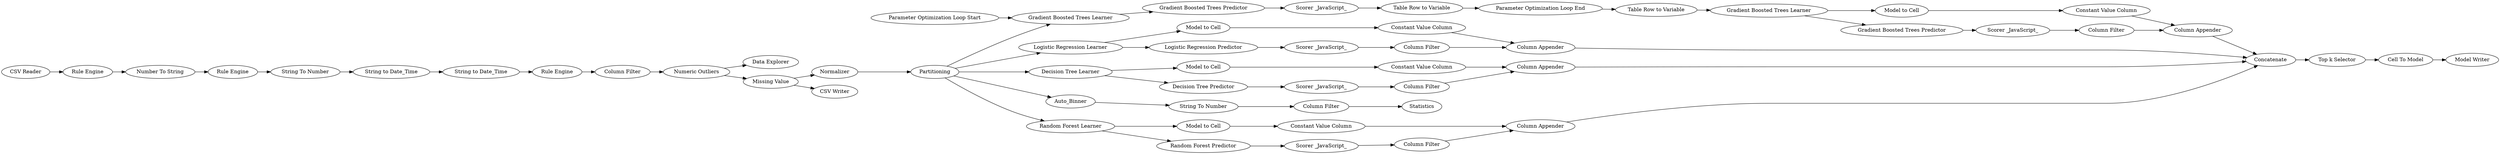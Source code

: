 digraph {
	"1814933880423241687_796" [label="Rule Engine"]
	"-4748998897978879015_783" [label="Table Row to Variable"]
	"-1625766024276506753_708" [label="Scorer _JavaScript_"]
	"-7245223362480931057_705" [label="Column Filter"]
	"-1625766024276506753_718" [label="Model to Cell"]
	"5540397350889089221_762" [label="CSV Reader"]
	"7895403584113883559_771" [label="Model to Cell"]
	"-4748998897978879015_729" [label="Constant Value Column"]
	"-7245223362480931057_760" [label="Column Appender"]
	"-7245223362480931057_759" [label="Model to Cell"]
	"7895403584113883559_772" [label="Column Appender"]
	"-7245223362480931057_758" [label="Scorer _JavaScript_"]
	"1814933880423241687_794" [label="String to Date_Time"]
	"-4412834269092936447_41" [label=Normalizer]
	"6162980899968471948_809" [label="Data Explorer"]
	"-1625766024276506753_713" [label="Logistic Regression Predictor"]
	"-9014715675210869843_770" [label="Top k Selector"]
	"1814933880423241687_795" [label="String to Date_Time"]
	"-4748998897978879015_774" [label="Gradient Boosted Trees Predictor"]
	"-4748998897978879015_784" [label="Table Row to Variable"]
	"1814933880423241687_764" [label="Number To String"]
	"7895403584113883559_773" [label="Scorer _JavaScript_"]
	"-4412834269092936447_40" [label=Partitioning]
	"1814933880423241687_800" [label="Rule Engine"]
	"-1625766024276506753_712" [label="Logistic Regression Learner"]
	"7895403584113883559_766" [label="Random Forest Predictor"]
	"1814933880423241687_761" [label="Column Filter"]
	"-9014715675210869843_768" [label=Concatenate]
	"1814933880423241687_4" [label="Rule Engine"]
	"-4748998897978879015_745" [label="Parameter Optimization Loop End"]
	"6162980899968471948_817" [label="CSV Writer"]
	"-4748998897978879015_727" [label="Model to Cell"]
	"-4748998897978879015_728" [label="Column Filter"]
	"3086491765516558662_34" [label=Statistics]
	"6162980899968471948_37" [label="Missing Value"]
	"-9014715675210869843_758" [label="Cell To Model"]
	"-7245223362480931057_757" [label="Decision Tree Predictor"]
	"-7245223362480931057_756" [label="Decision Tree Learner"]
	"-1625766024276506753_715" [label="Constant Value Column"]
	"-7245223362480931057_706" [label="Constant Value Column"]
	"1814933880423241687_802" [label="String To Number"]
	"-1625766024276506753_716" [label="Column Filter"]
	"-4748998897978879015_776" [label="Gradient Boosted Trees Predictor"]
	"-4748998897978879015_775" [label="Gradient Boosted Trees Learner"]
	"7895403584113883559_788" [label="Constant Value Column"]
	"3086491765516558662_97" [label=Auto_Binner]
	"3086491765516558662_99" [label="String To Number"]
	"7895403584113883559_789" [label="Column Filter"]
	"-4748998897978879015_763" [label="Scorer _JavaScript_"]
	"6162980899968471948_807" [label="Numeric Outliers"]
	"7895403584113883559_765" [label="Random Forest Learner"]
	"-1625766024276506753_719" [label="Column Appender"]
	"-4748998897978879015_785" [label="Column Appender"]
	"-4748998897978879015_773" [label="Gradient Boosted Trees Learner"]
	"-9014715675210869843_769" [label="Model Writer"]
	"-4748998897978879015_721" [label="Scorer _JavaScript_"]
	"-4748998897978879015_744" [label="Parameter Optimization Loop Start"]
	"3086491765516558662_98" [label="Column Filter"]
	"6162980899968471948_37" -> "-4412834269092936447_41"
	"-4748998897978879015_785" -> "-9014715675210869843_768"
	"-4748998897978879015_784" -> "-4748998897978879015_775"
	"7895403584113883559_773" -> "7895403584113883559_789"
	"1814933880423241687_796" -> "1814933880423241687_764"
	"-4748998897978879015_745" -> "-4748998897978879015_784"
	"-4748998897978879015_774" -> "-4748998897978879015_721"
	"3086491765516558662_98" -> "3086491765516558662_34"
	"-1625766024276506753_718" -> "-1625766024276506753_715"
	"7895403584113883559_789" -> "7895403584113883559_772"
	"-4748998897978879015_783" -> "-4748998897978879015_745"
	"7895403584113883559_772" -> "-9014715675210869843_768"
	"-7245223362480931057_760" -> "-9014715675210869843_768"
	"-4412834269092936447_40" -> "-4748998897978879015_773"
	"-4748998897978879015_776" -> "-4748998897978879015_763"
	"-4748998897978879015_721" -> "-4748998897978879015_783"
	"1814933880423241687_761" -> "6162980899968471948_807"
	"-7245223362480931057_758" -> "-7245223362480931057_705"
	"-4748998897978879015_728" -> "-4748998897978879015_785"
	"-1625766024276506753_716" -> "-1625766024276506753_719"
	"-7245223362480931057_706" -> "-7245223362480931057_760"
	"-4412834269092936447_40" -> "-1625766024276506753_712"
	"-4412834269092936447_40" -> "3086491765516558662_97"
	"7895403584113883559_788" -> "7895403584113883559_772"
	"-4412834269092936447_41" -> "-4412834269092936447_40"
	"1814933880423241687_794" -> "1814933880423241687_795"
	"6162980899968471948_37" -> "6162980899968471948_817"
	"7895403584113883559_765" -> "7895403584113883559_766"
	"-7245223362480931057_756" -> "-7245223362480931057_759"
	"-4748998897978879015_775" -> "-4748998897978879015_776"
	"-1625766024276506753_712" -> "-1625766024276506753_718"
	"1814933880423241687_4" -> "1814933880423241687_761"
	"1814933880423241687_764" -> "1814933880423241687_800"
	"-7245223362480931057_759" -> "-7245223362480931057_706"
	"-1625766024276506753_713" -> "-1625766024276506753_708"
	"7895403584113883559_765" -> "7895403584113883559_771"
	"3086491765516558662_97" -> "3086491765516558662_99"
	"6162980899968471948_807" -> "6162980899968471948_809"
	"1814933880423241687_802" -> "1814933880423241687_794"
	"-1625766024276506753_708" -> "-1625766024276506753_716"
	"-9014715675210869843_770" -> "-9014715675210869843_758"
	"6162980899968471948_807" -> "6162980899968471948_37"
	"-4748998897978879015_729" -> "-4748998897978879015_785"
	"-7245223362480931057_757" -> "-7245223362480931057_758"
	"-4748998897978879015_727" -> "-4748998897978879015_729"
	"1814933880423241687_800" -> "1814933880423241687_802"
	"7895403584113883559_766" -> "7895403584113883559_773"
	"-4748998897978879015_775" -> "-4748998897978879015_727"
	"-4412834269092936447_40" -> "7895403584113883559_765"
	"3086491765516558662_99" -> "3086491765516558662_98"
	"-1625766024276506753_712" -> "-1625766024276506753_713"
	"-4748998897978879015_744" -> "-4748998897978879015_773"
	"7895403584113883559_771" -> "7895403584113883559_788"
	"-4412834269092936447_40" -> "-7245223362480931057_756"
	"-1625766024276506753_719" -> "-9014715675210869843_768"
	"-9014715675210869843_758" -> "-9014715675210869843_769"
	"-1625766024276506753_715" -> "-1625766024276506753_719"
	"1814933880423241687_795" -> "1814933880423241687_4"
	"-4748998897978879015_773" -> "-4748998897978879015_774"
	"5540397350889089221_762" -> "1814933880423241687_796"
	"-9014715675210869843_768" -> "-9014715675210869843_770"
	"-7245223362480931057_705" -> "-7245223362480931057_760"
	"-4748998897978879015_763" -> "-4748998897978879015_728"
	"-7245223362480931057_756" -> "-7245223362480931057_757"
	rankdir=LR
}
